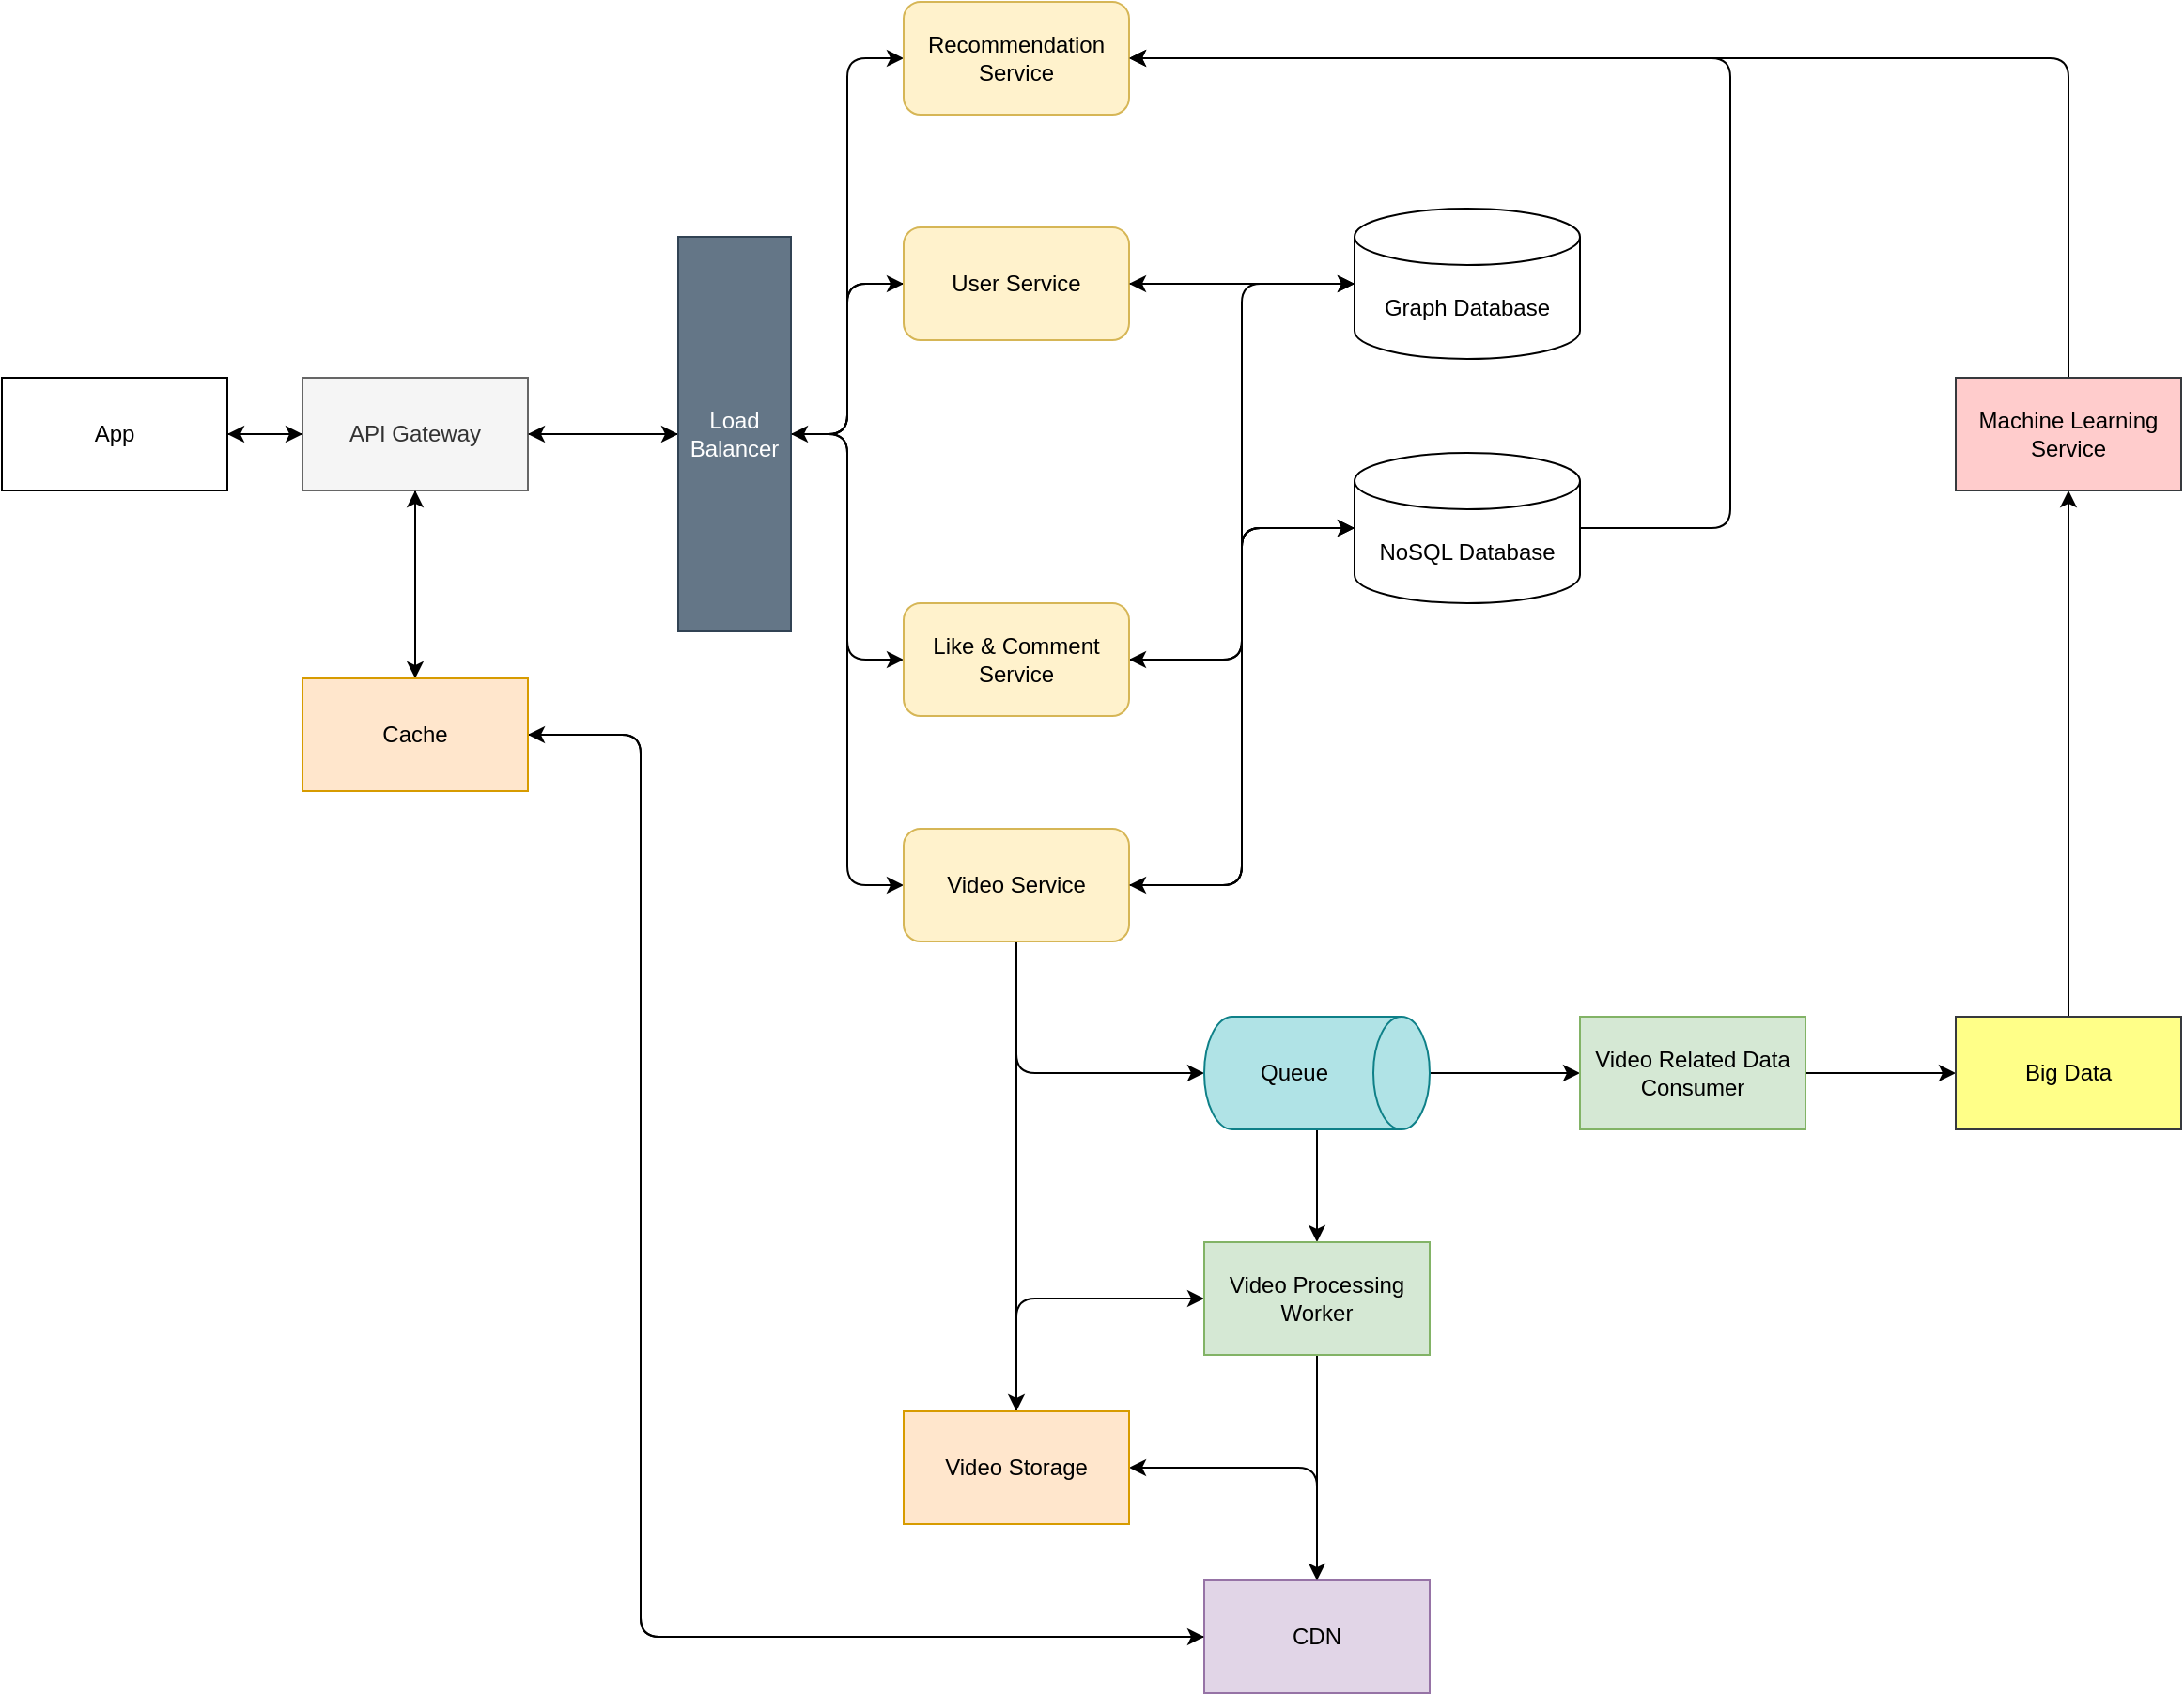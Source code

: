 <mxfile version="20.8.16" type="github">
  <diagram id="rFeODckSu-qoI8IxhJ4A" name="Page-1">
    <mxGraphModel dx="2127" dy="1286" grid="1" gridSize="10" guides="1" tooltips="1" connect="1" arrows="1" fold="1" page="0" pageScale="1" pageWidth="850" pageHeight="1100" math="0" shadow="0">
      <root>
        <mxCell id="0" />
        <mxCell id="1" parent="0" />
        <mxCell id="sHhL3jPO2kCyQePRyJuF-48" style="edgeStyle=orthogonalEdgeStyle;rounded=1;orthogonalLoop=1;jettySize=auto;html=1;" parent="1" source="sHhL3jPO2kCyQePRyJuF-1" target="sHhL3jPO2kCyQePRyJuF-46" edge="1">
          <mxGeometry relative="1" as="geometry" />
        </mxCell>
        <mxCell id="p7NZPuvBYmdRbX3bKZYp-6" style="edgeStyle=orthogonalEdgeStyle;rounded=1;orthogonalLoop=1;jettySize=auto;html=1;entryX=0;entryY=0.5;entryDx=0;entryDy=0;" edge="1" parent="1" source="sHhL3jPO2kCyQePRyJuF-1" target="sHhL3jPO2kCyQePRyJuF-2">
          <mxGeometry relative="1" as="geometry" />
        </mxCell>
        <mxCell id="p7NZPuvBYmdRbX3bKZYp-13" style="edgeStyle=orthogonalEdgeStyle;rounded=1;orthogonalLoop=1;jettySize=auto;html=1;" edge="1" parent="1" source="sHhL3jPO2kCyQePRyJuF-1" target="sHhL3jPO2kCyQePRyJuF-36">
          <mxGeometry relative="1" as="geometry" />
        </mxCell>
        <mxCell id="sHhL3jPO2kCyQePRyJuF-1" value="API Gateway" style="rounded=0;whiteSpace=wrap;html=1;fillColor=#f5f5f5;fontColor=#333333;strokeColor=#666666;" parent="1" vertex="1">
          <mxGeometry x="-440" y="160" width="120" height="60" as="geometry" />
        </mxCell>
        <mxCell id="sHhL3jPO2kCyQePRyJuF-5" style="edgeStyle=orthogonalEdgeStyle;rounded=1;orthogonalLoop=1;jettySize=auto;html=1;entryX=0;entryY=0.5;entryDx=0;entryDy=0;" parent="1" source="sHhL3jPO2kCyQePRyJuF-2" target="sHhL3jPO2kCyQePRyJuF-4" edge="1">
          <mxGeometry relative="1" as="geometry" />
        </mxCell>
        <mxCell id="sHhL3jPO2kCyQePRyJuF-17" style="edgeStyle=orthogonalEdgeStyle;rounded=1;orthogonalLoop=1;jettySize=auto;html=1;entryX=0;entryY=0.5;entryDx=0;entryDy=0;" parent="1" source="sHhL3jPO2kCyQePRyJuF-2" target="sHhL3jPO2kCyQePRyJuF-16" edge="1">
          <mxGeometry relative="1" as="geometry" />
        </mxCell>
        <mxCell id="sHhL3jPO2kCyQePRyJuF-71" style="edgeStyle=orthogonalEdgeStyle;rounded=1;orthogonalLoop=1;jettySize=auto;html=1;entryX=0;entryY=0.5;entryDx=0;entryDy=0;" parent="1" source="sHhL3jPO2kCyQePRyJuF-2" target="sHhL3jPO2kCyQePRyJuF-70" edge="1">
          <mxGeometry relative="1" as="geometry" />
        </mxCell>
        <mxCell id="cYRhhGUPkrINi-bRdu0I-10" style="edgeStyle=orthogonalEdgeStyle;rounded=1;orthogonalLoop=1;jettySize=auto;html=1;" parent="1" source="sHhL3jPO2kCyQePRyJuF-2" target="cYRhhGUPkrINi-bRdu0I-8" edge="1">
          <mxGeometry relative="1" as="geometry">
            <Array as="points">
              <mxPoint x="-150" y="190" />
              <mxPoint x="-150" y="310" />
            </Array>
          </mxGeometry>
        </mxCell>
        <mxCell id="p7NZPuvBYmdRbX3bKZYp-5" style="edgeStyle=orthogonalEdgeStyle;rounded=1;orthogonalLoop=1;jettySize=auto;html=1;" edge="1" parent="1" source="sHhL3jPO2kCyQePRyJuF-2" target="sHhL3jPO2kCyQePRyJuF-1">
          <mxGeometry relative="1" as="geometry" />
        </mxCell>
        <mxCell id="sHhL3jPO2kCyQePRyJuF-2" value="Load&lt;br&gt;Balancer" style="rounded=0;whiteSpace=wrap;html=1;fillColor=#647687;strokeColor=#314354;fontColor=#ffffff;" parent="1" vertex="1">
          <mxGeometry x="-240" y="85" width="60" height="210" as="geometry" />
        </mxCell>
        <mxCell id="sHhL3jPO2kCyQePRyJuF-7" style="edgeStyle=orthogonalEdgeStyle;rounded=1;orthogonalLoop=1;jettySize=auto;html=1;entryX=1;entryY=0.5;entryDx=0;entryDy=0;" parent="1" source="sHhL3jPO2kCyQePRyJuF-4" target="sHhL3jPO2kCyQePRyJuF-2" edge="1">
          <mxGeometry relative="1" as="geometry" />
        </mxCell>
        <mxCell id="cYRhhGUPkrINi-bRdu0I-2" style="edgeStyle=orthogonalEdgeStyle;rounded=0;orthogonalLoop=1;jettySize=auto;html=1;" parent="1" source="sHhL3jPO2kCyQePRyJuF-4" target="cYRhhGUPkrINi-bRdu0I-1" edge="1">
          <mxGeometry relative="1" as="geometry" />
        </mxCell>
        <mxCell id="sHhL3jPO2kCyQePRyJuF-4" value="User Service" style="rounded=1;whiteSpace=wrap;html=1;fillColor=#fff2cc;strokeColor=#d6b656;" parent="1" vertex="1">
          <mxGeometry x="-120" y="80" width="120" height="60" as="geometry" />
        </mxCell>
        <mxCell id="sHhL3jPO2kCyQePRyJuF-25" style="edgeStyle=orthogonalEdgeStyle;rounded=1;orthogonalLoop=1;jettySize=auto;html=1;entryX=0;entryY=0.5;entryDx=0;entryDy=0;entryPerimeter=0;" parent="1" source="sHhL3jPO2kCyQePRyJuF-16" target="sHhL3jPO2kCyQePRyJuF-24" edge="1">
          <mxGeometry relative="1" as="geometry">
            <Array as="points">
              <mxPoint x="60" y="430" />
              <mxPoint x="60" y="240" />
            </Array>
          </mxGeometry>
        </mxCell>
        <mxCell id="sHhL3jPO2kCyQePRyJuF-51" style="edgeStyle=orthogonalEdgeStyle;rounded=1;orthogonalLoop=1;jettySize=auto;html=1;" parent="1" source="sHhL3jPO2kCyQePRyJuF-16" target="sHhL3jPO2kCyQePRyJuF-30" edge="1">
          <mxGeometry relative="1" as="geometry" />
        </mxCell>
        <mxCell id="sHhL3jPO2kCyQePRyJuF-65" style="edgeStyle=orthogonalEdgeStyle;rounded=1;orthogonalLoop=1;jettySize=auto;html=1;entryX=0.5;entryY=1;entryDx=0;entryDy=0;entryPerimeter=0;" parent="1" source="sHhL3jPO2kCyQePRyJuF-16" target="sHhL3jPO2kCyQePRyJuF-50" edge="1">
          <mxGeometry relative="1" as="geometry">
            <Array as="points">
              <mxPoint x="-60" y="530" />
            </Array>
          </mxGeometry>
        </mxCell>
        <mxCell id="cYRhhGUPkrINi-bRdu0I-9" style="edgeStyle=orthogonalEdgeStyle;rounded=1;orthogonalLoop=1;jettySize=auto;html=1;" parent="1" source="sHhL3jPO2kCyQePRyJuF-16" target="cYRhhGUPkrINi-bRdu0I-1" edge="1">
          <mxGeometry relative="1" as="geometry">
            <Array as="points">
              <mxPoint x="60" y="430" />
              <mxPoint x="60" y="110" />
            </Array>
          </mxGeometry>
        </mxCell>
        <mxCell id="sHhL3jPO2kCyQePRyJuF-16" value="Video Service" style="rounded=1;whiteSpace=wrap;html=1;fillColor=#fff2cc;strokeColor=#d6b656;" parent="1" vertex="1">
          <mxGeometry x="-120" y="400" width="120" height="60" as="geometry" />
        </mxCell>
        <mxCell id="sHhL3jPO2kCyQePRyJuF-26" style="edgeStyle=orthogonalEdgeStyle;rounded=1;orthogonalLoop=1;jettySize=auto;html=1;entryX=1;entryY=0.5;entryDx=0;entryDy=0;" parent="1" source="sHhL3jPO2kCyQePRyJuF-24" target="sHhL3jPO2kCyQePRyJuF-16" edge="1">
          <mxGeometry relative="1" as="geometry">
            <Array as="points">
              <mxPoint x="60" y="240" />
              <mxPoint x="60" y="430" />
            </Array>
          </mxGeometry>
        </mxCell>
        <mxCell id="sHhL3jPO2kCyQePRyJuF-77" style="edgeStyle=orthogonalEdgeStyle;rounded=1;orthogonalLoop=1;jettySize=auto;html=1;" parent="1" source="sHhL3jPO2kCyQePRyJuF-24" target="sHhL3jPO2kCyQePRyJuF-70" edge="1">
          <mxGeometry relative="1" as="geometry">
            <Array as="points">
              <mxPoint x="320" y="240" />
              <mxPoint x="320" y="-10" />
            </Array>
          </mxGeometry>
        </mxCell>
        <mxCell id="p7NZPuvBYmdRbX3bKZYp-2" style="edgeStyle=orthogonalEdgeStyle;rounded=1;orthogonalLoop=1;jettySize=auto;html=1;" edge="1" parent="1" source="sHhL3jPO2kCyQePRyJuF-24" target="cYRhhGUPkrINi-bRdu0I-8">
          <mxGeometry relative="1" as="geometry" />
        </mxCell>
        <mxCell id="sHhL3jPO2kCyQePRyJuF-24" value="NoSQL Database" style="shape=cylinder3;whiteSpace=wrap;html=1;boundedLbl=1;backgroundOutline=1;size=15;" parent="1" vertex="1">
          <mxGeometry x="120" y="200" width="120" height="80" as="geometry" />
        </mxCell>
        <mxCell id="cYRhhGUPkrINi-bRdu0I-7" style="edgeStyle=orthogonalEdgeStyle;rounded=1;orthogonalLoop=1;jettySize=auto;html=1;" parent="1" source="sHhL3jPO2kCyQePRyJuF-27" target="sHhL3jPO2kCyQePRyJuF-30" edge="1">
          <mxGeometry relative="1" as="geometry">
            <Array as="points">
              <mxPoint x="100" y="740" />
            </Array>
          </mxGeometry>
        </mxCell>
        <mxCell id="p7NZPuvBYmdRbX3bKZYp-4" style="edgeStyle=orthogonalEdgeStyle;rounded=1;orthogonalLoop=1;jettySize=auto;html=1;" edge="1" parent="1" source="sHhL3jPO2kCyQePRyJuF-27" target="sHhL3jPO2kCyQePRyJuF-36">
          <mxGeometry relative="1" as="geometry">
            <Array as="points">
              <mxPoint x="-260" y="830" />
            </Array>
          </mxGeometry>
        </mxCell>
        <mxCell id="sHhL3jPO2kCyQePRyJuF-27" value="CDN" style="rounded=0;whiteSpace=wrap;html=1;fillColor=#e1d5e7;strokeColor=#9673a6;" parent="1" vertex="1">
          <mxGeometry x="40" y="800" width="120" height="60" as="geometry" />
        </mxCell>
        <mxCell id="cYRhhGUPkrINi-bRdu0I-6" style="edgeStyle=orthogonalEdgeStyle;orthogonalLoop=1;jettySize=auto;html=1;rounded=1;" parent="1" source="sHhL3jPO2kCyQePRyJuF-30" target="sHhL3jPO2kCyQePRyJuF-60" edge="1">
          <mxGeometry relative="1" as="geometry">
            <Array as="points">
              <mxPoint x="-60" y="650" />
            </Array>
          </mxGeometry>
        </mxCell>
        <mxCell id="sHhL3jPO2kCyQePRyJuF-30" value="Video Storage" style="rounded=0;whiteSpace=wrap;html=1;fillColor=#ffe6cc;strokeColor=#d79b00;" parent="1" vertex="1">
          <mxGeometry x="-120" y="710" width="120" height="60" as="geometry" />
        </mxCell>
        <mxCell id="sHhL3jPO2kCyQePRyJuF-41" style="edgeStyle=orthogonalEdgeStyle;rounded=1;orthogonalLoop=1;jettySize=auto;html=1;entryX=0;entryY=0.5;entryDx=0;entryDy=0;" parent="1" source="sHhL3jPO2kCyQePRyJuF-36" target="sHhL3jPO2kCyQePRyJuF-27" edge="1">
          <mxGeometry relative="1" as="geometry">
            <Array as="points">
              <mxPoint x="-260" y="830" />
            </Array>
          </mxGeometry>
        </mxCell>
        <mxCell id="p7NZPuvBYmdRbX3bKZYp-14" style="edgeStyle=orthogonalEdgeStyle;rounded=1;orthogonalLoop=1;jettySize=auto;html=1;" edge="1" parent="1" source="sHhL3jPO2kCyQePRyJuF-36" target="sHhL3jPO2kCyQePRyJuF-1">
          <mxGeometry relative="1" as="geometry" />
        </mxCell>
        <mxCell id="sHhL3jPO2kCyQePRyJuF-36" value="Cache" style="rounded=0;whiteSpace=wrap;html=1;fillColor=#ffe6cc;strokeColor=#d79b00;" parent="1" vertex="1">
          <mxGeometry x="-440" y="320" width="120" height="60" as="geometry" />
        </mxCell>
        <mxCell id="sHhL3jPO2kCyQePRyJuF-47" style="edgeStyle=orthogonalEdgeStyle;rounded=1;orthogonalLoop=1;jettySize=auto;html=1;entryX=0;entryY=0.5;entryDx=0;entryDy=0;" parent="1" source="sHhL3jPO2kCyQePRyJuF-46" target="sHhL3jPO2kCyQePRyJuF-1" edge="1">
          <mxGeometry relative="1" as="geometry" />
        </mxCell>
        <mxCell id="sHhL3jPO2kCyQePRyJuF-46" value="App" style="rounded=0;whiteSpace=wrap;html=1;" parent="1" vertex="1">
          <mxGeometry x="-600" y="160" width="120" height="60" as="geometry" />
        </mxCell>
        <mxCell id="sHhL3jPO2kCyQePRyJuF-61" style="edgeStyle=orthogonalEdgeStyle;rounded=1;orthogonalLoop=1;jettySize=auto;html=1;" parent="1" source="sHhL3jPO2kCyQePRyJuF-50" target="sHhL3jPO2kCyQePRyJuF-60" edge="1">
          <mxGeometry relative="1" as="geometry" />
        </mxCell>
        <mxCell id="sHhL3jPO2kCyQePRyJuF-80" style="edgeStyle=orthogonalEdgeStyle;rounded=1;orthogonalLoop=1;jettySize=auto;html=1;entryX=0;entryY=0.5;entryDx=0;entryDy=0;" parent="1" source="sHhL3jPO2kCyQePRyJuF-50" target="sHhL3jPO2kCyQePRyJuF-66" edge="1">
          <mxGeometry relative="1" as="geometry" />
        </mxCell>
        <mxCell id="sHhL3jPO2kCyQePRyJuF-50" value="Queue" style="shape=cylinder3;whiteSpace=wrap;html=1;boundedLbl=1;backgroundOutline=1;size=15;direction=south;fillColor=#b0e3e6;strokeColor=#0e8088;" parent="1" vertex="1">
          <mxGeometry x="40" y="500" width="120" height="60" as="geometry" />
        </mxCell>
        <mxCell id="sHhL3jPO2kCyQePRyJuF-62" style="edgeStyle=orthogonalEdgeStyle;rounded=1;orthogonalLoop=1;jettySize=auto;html=1;" parent="1" source="sHhL3jPO2kCyQePRyJuF-60" target="sHhL3jPO2kCyQePRyJuF-27" edge="1">
          <mxGeometry relative="1" as="geometry" />
        </mxCell>
        <mxCell id="sHhL3jPO2kCyQePRyJuF-60" value="Video Processing Worker" style="rounded=0;whiteSpace=wrap;html=1;fillColor=#d5e8d4;strokeColor=#82b366;" parent="1" vertex="1">
          <mxGeometry x="40" y="620" width="120" height="60" as="geometry" />
        </mxCell>
        <mxCell id="sHhL3jPO2kCyQePRyJuF-69" value="" style="edgeStyle=orthogonalEdgeStyle;rounded=1;orthogonalLoop=1;jettySize=auto;html=1;" parent="1" source="sHhL3jPO2kCyQePRyJuF-66" target="sHhL3jPO2kCyQePRyJuF-68" edge="1">
          <mxGeometry relative="1" as="geometry" />
        </mxCell>
        <mxCell id="sHhL3jPO2kCyQePRyJuF-66" value="Video Related Data Consumer" style="rounded=0;whiteSpace=wrap;html=1;fillColor=#d5e8d4;strokeColor=#82b366;" parent="1" vertex="1">
          <mxGeometry x="240" y="500" width="120" height="60" as="geometry" />
        </mxCell>
        <mxCell id="sHhL3jPO2kCyQePRyJuF-75" style="edgeStyle=orthogonalEdgeStyle;rounded=1;orthogonalLoop=1;jettySize=auto;html=1;entryX=0.5;entryY=1;entryDx=0;entryDy=0;" parent="1" source="sHhL3jPO2kCyQePRyJuF-68" target="sHhL3jPO2kCyQePRyJuF-74" edge="1">
          <mxGeometry relative="1" as="geometry" />
        </mxCell>
        <mxCell id="sHhL3jPO2kCyQePRyJuF-68" value="Big Data" style="whiteSpace=wrap;html=1;fillColor=#ffff88;strokeColor=#36393d;rounded=0;" parent="1" vertex="1">
          <mxGeometry x="440" y="500" width="120" height="60" as="geometry" />
        </mxCell>
        <mxCell id="sHhL3jPO2kCyQePRyJuF-70" value="Recommendation Service" style="rounded=1;whiteSpace=wrap;html=1;fillColor=#fff2cc;strokeColor=#d6b656;" parent="1" vertex="1">
          <mxGeometry x="-120" y="-40" width="120" height="60" as="geometry" />
        </mxCell>
        <mxCell id="sHhL3jPO2kCyQePRyJuF-78" style="edgeStyle=orthogonalEdgeStyle;rounded=1;orthogonalLoop=1;jettySize=auto;html=1;" parent="1" source="sHhL3jPO2kCyQePRyJuF-74" target="sHhL3jPO2kCyQePRyJuF-70" edge="1">
          <mxGeometry relative="1" as="geometry">
            <Array as="points">
              <mxPoint x="500" y="-10" />
            </Array>
          </mxGeometry>
        </mxCell>
        <mxCell id="sHhL3jPO2kCyQePRyJuF-74" value="Machine Learning Service" style="rounded=0;whiteSpace=wrap;html=1;fillColor=#ffcccc;strokeColor=#36393d;" parent="1" vertex="1">
          <mxGeometry x="440" y="160" width="120" height="60" as="geometry" />
        </mxCell>
        <mxCell id="cYRhhGUPkrINi-bRdu0I-5" style="edgeStyle=orthogonalEdgeStyle;rounded=0;orthogonalLoop=1;jettySize=auto;html=1;" parent="1" source="cYRhhGUPkrINi-bRdu0I-1" target="sHhL3jPO2kCyQePRyJuF-4" edge="1">
          <mxGeometry relative="1" as="geometry" />
        </mxCell>
        <mxCell id="cYRhhGUPkrINi-bRdu0I-1" value="Graph Database" style="shape=cylinder3;whiteSpace=wrap;html=1;boundedLbl=1;backgroundOutline=1;size=15;" parent="1" vertex="1">
          <mxGeometry x="120" y="70" width="120" height="80" as="geometry" />
        </mxCell>
        <mxCell id="cYRhhGUPkrINi-bRdu0I-11" style="edgeStyle=orthogonalEdgeStyle;rounded=1;orthogonalLoop=1;jettySize=auto;html=1;" parent="1" source="cYRhhGUPkrINi-bRdu0I-8" target="sHhL3jPO2kCyQePRyJuF-24" edge="1">
          <mxGeometry relative="1" as="geometry">
            <Array as="points">
              <mxPoint x="60" y="310" />
              <mxPoint x="60" y="240" />
            </Array>
          </mxGeometry>
        </mxCell>
        <mxCell id="cYRhhGUPkrINi-bRdu0I-8" value="Like &amp;amp; Comment Service" style="rounded=1;whiteSpace=wrap;html=1;fillColor=#fff2cc;strokeColor=#d6b656;" parent="1" vertex="1">
          <mxGeometry x="-120" y="280" width="120" height="60" as="geometry" />
        </mxCell>
      </root>
    </mxGraphModel>
  </diagram>
</mxfile>
